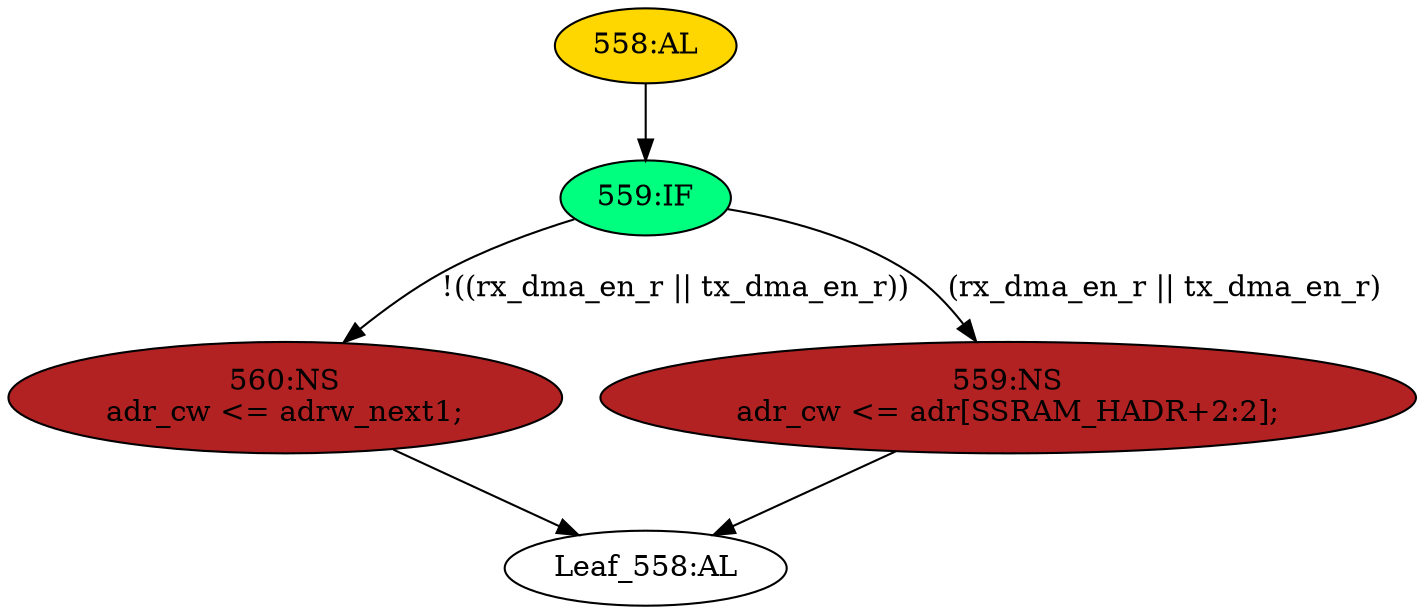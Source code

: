 strict digraph "" {
	node [label="\N"];
	"560:NS"	 [ast="<pyverilog.vparser.ast.NonblockingSubstitution object at 0x7fa020e95f10>",
		fillcolor=firebrick,
		label="560:NS
adr_cw <= adrw_next1;",
		statements="[<pyverilog.vparser.ast.NonblockingSubstitution object at 0x7fa020e95f10>]",
		style=filled,
		typ=NonblockingSubstitution];
	"Leaf_558:AL"	 [def_var="['adr_cw']",
		label="Leaf_558:AL"];
	"560:NS" -> "Leaf_558:AL"	 [cond="[]",
		lineno=None];
	"558:AL"	 [ast="<pyverilog.vparser.ast.Always object at 0x7fa020e2f090>",
		clk_sens=True,
		fillcolor=gold,
		label="558:AL",
		sens="['clk']",
		statements="[]",
		style=filled,
		typ=Always,
		use_var="['adrw_next1', 'adr', 'rx_dma_en_r', 'tx_dma_en_r']"];
	"559:IF"	 [ast="<pyverilog.vparser.ast.IfStatement object at 0x7fa020e2f190>",
		fillcolor=springgreen,
		label="559:IF",
		statements="[]",
		style=filled,
		typ=IfStatement];
	"558:AL" -> "559:IF"	 [cond="[]",
		lineno=None];
	"559:IF" -> "560:NS"	 [cond="['rx_dma_en_r', 'tx_dma_en_r']",
		label="!((rx_dma_en_r || tx_dma_en_r))",
		lineno=559];
	"559:NS"	 [ast="<pyverilog.vparser.ast.NonblockingSubstitution object at 0x7fa020e2f250>",
		fillcolor=firebrick,
		label="559:NS
adr_cw <= adr[SSRAM_HADR+2:2];",
		statements="[<pyverilog.vparser.ast.NonblockingSubstitution object at 0x7fa020e2f250>]",
		style=filled,
		typ=NonblockingSubstitution];
	"559:IF" -> "559:NS"	 [cond="['rx_dma_en_r', 'tx_dma_en_r']",
		label="(rx_dma_en_r || tx_dma_en_r)",
		lineno=559];
	"559:NS" -> "Leaf_558:AL"	 [cond="[]",
		lineno=None];
}
